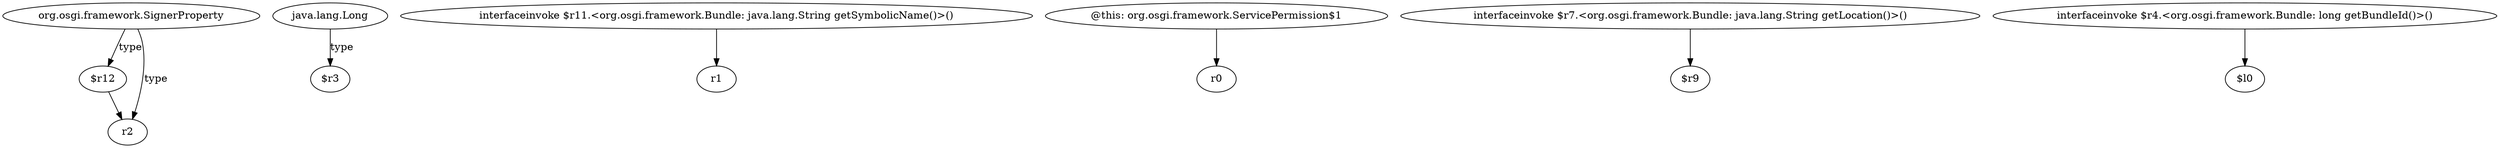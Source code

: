 digraph g {
0[label="org.osgi.framework.SignerProperty"]
1[label="$r12"]
0->1[label="type"]
2[label="java.lang.Long"]
3[label="$r3"]
2->3[label="type"]
4[label="interfaceinvoke $r11.<org.osgi.framework.Bundle: java.lang.String getSymbolicName()>()"]
5[label="r1"]
4->5[label=""]
6[label="r2"]
1->6[label=""]
7[label="@this: org.osgi.framework.ServicePermission$1"]
8[label="r0"]
7->8[label=""]
9[label="interfaceinvoke $r7.<org.osgi.framework.Bundle: java.lang.String getLocation()>()"]
10[label="$r9"]
9->10[label=""]
0->6[label="type"]
11[label="interfaceinvoke $r4.<org.osgi.framework.Bundle: long getBundleId()>()"]
12[label="$l0"]
11->12[label=""]
}